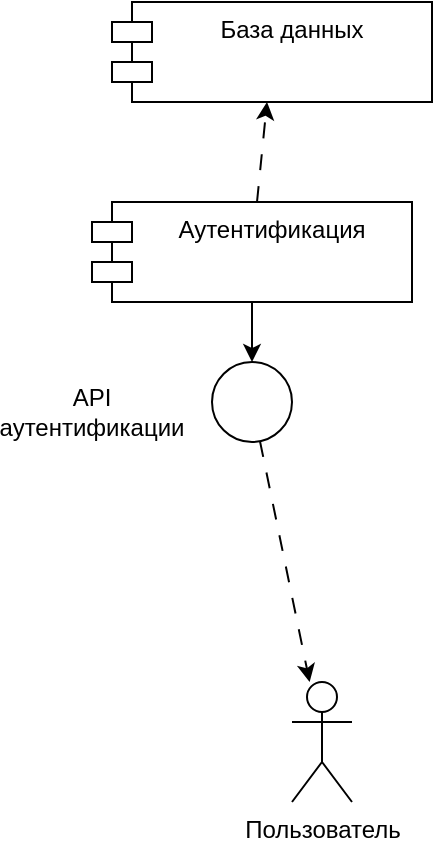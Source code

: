 <mxfile version="27.1.4">
  <diagram name="Page-1" id="b5b7bab2-c9e2-2cf4-8b2a-24fd1a2a6d21">
    <mxGraphModel dx="914" dy="820" grid="1" gridSize="10" guides="1" tooltips="1" connect="1" arrows="1" fold="1" page="1" pageScale="1" pageWidth="827" pageHeight="1169" background="none" math="0" shadow="0">
      <root>
        <mxCell id="0" />
        <mxCell id="1" parent="0" />
        <mxCell id="L2ADHCGbDqvgz2DQ5tKt-9" style="edgeStyle=orthogonalEdgeStyle;rounded=0;orthogonalLoop=1;jettySize=auto;html=1;" parent="1" source="L2ADHCGbDqvgz2DQ5tKt-1" target="L2ADHCGbDqvgz2DQ5tKt-5" edge="1">
          <mxGeometry relative="1" as="geometry" />
        </mxCell>
        <mxCell id="L2ADHCGbDqvgz2DQ5tKt-23" style="rounded=0;orthogonalLoop=1;jettySize=auto;html=1;dashed=1;dashPattern=8 8;" parent="1" source="L2ADHCGbDqvgz2DQ5tKt-1" target="L2ADHCGbDqvgz2DQ5tKt-4" edge="1">
          <mxGeometry relative="1" as="geometry" />
        </mxCell>
        <mxCell id="L2ADHCGbDqvgz2DQ5tKt-1" value="Аутентификация" style="shape=module;align=left;spacingLeft=20;align=center;verticalAlign=top;whiteSpace=wrap;html=1;" parent="1" vertex="1">
          <mxGeometry x="150" y="270" width="160" height="50" as="geometry" />
        </mxCell>
        <mxCell id="L2ADHCGbDqvgz2DQ5tKt-4" value="База данных" style="shape=module;align=left;spacingLeft=20;align=center;verticalAlign=top;whiteSpace=wrap;html=1;" parent="1" vertex="1">
          <mxGeometry x="160" y="170" width="160" height="50" as="geometry" />
        </mxCell>
        <mxCell id="L2ADHCGbDqvgz2DQ5tKt-16" style="rounded=0;orthogonalLoop=1;jettySize=auto;html=1;dashed=1;dashPattern=8 8;" parent="1" source="L2ADHCGbDqvgz2DQ5tKt-5" target="L2ADHCGbDqvgz2DQ5tKt-11" edge="1">
          <mxGeometry relative="1" as="geometry" />
        </mxCell>
        <mxCell id="L2ADHCGbDqvgz2DQ5tKt-5" value="" style="ellipse;whiteSpace=wrap;html=1;aspect=fixed;" parent="1" vertex="1">
          <mxGeometry x="210" y="350" width="40" height="40" as="geometry" />
        </mxCell>
        <mxCell id="L2ADHCGbDqvgz2DQ5tKt-6" value="API аутентификации" style="text;html=1;align=center;verticalAlign=middle;whiteSpace=wrap;rounded=0;" parent="1" vertex="1">
          <mxGeometry x="110" y="360" width="80" height="30" as="geometry" />
        </mxCell>
        <mxCell id="L2ADHCGbDqvgz2DQ5tKt-11" value="Пользователь" style="shape=umlActor;verticalLabelPosition=bottom;verticalAlign=top;html=1;" parent="1" vertex="1">
          <mxGeometry x="250" y="510" width="30" height="60" as="geometry" />
        </mxCell>
      </root>
    </mxGraphModel>
  </diagram>
</mxfile>
